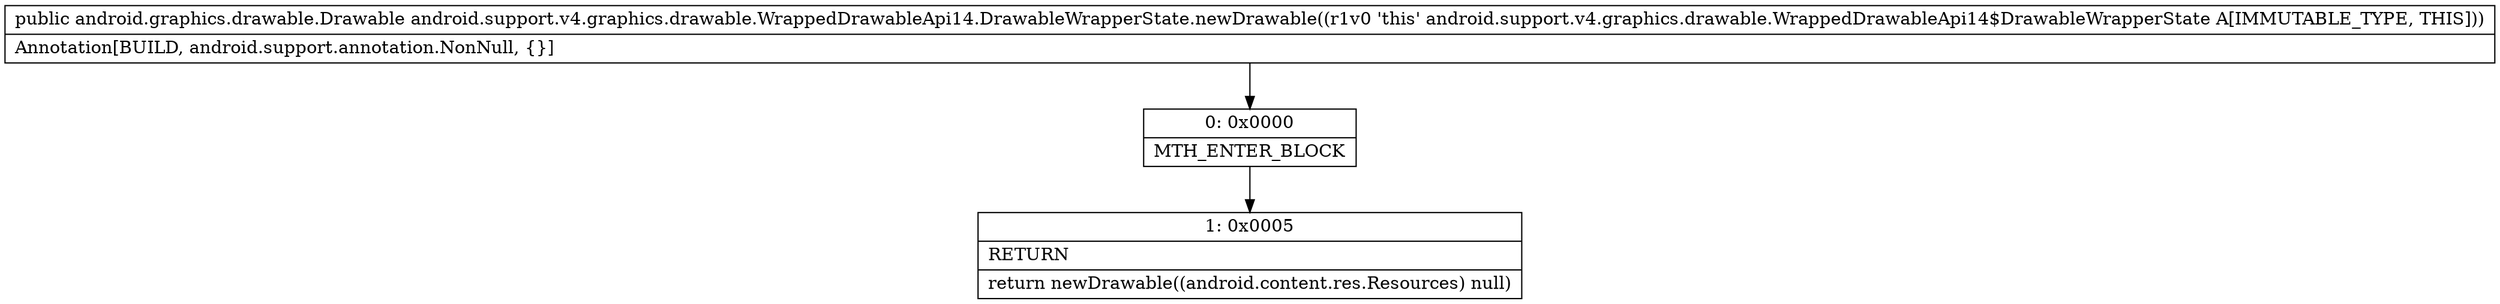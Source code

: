 digraph "CFG forandroid.support.v4.graphics.drawable.WrappedDrawableApi14.DrawableWrapperState.newDrawable()Landroid\/graphics\/drawable\/Drawable;" {
Node_0 [shape=record,label="{0\:\ 0x0000|MTH_ENTER_BLOCK\l}"];
Node_1 [shape=record,label="{1\:\ 0x0005|RETURN\l|return newDrawable((android.content.res.Resources) null)\l}"];
MethodNode[shape=record,label="{public android.graphics.drawable.Drawable android.support.v4.graphics.drawable.WrappedDrawableApi14.DrawableWrapperState.newDrawable((r1v0 'this' android.support.v4.graphics.drawable.WrappedDrawableApi14$DrawableWrapperState A[IMMUTABLE_TYPE, THIS]))  | Annotation[BUILD, android.support.annotation.NonNull, \{\}]\l}"];
MethodNode -> Node_0;
Node_0 -> Node_1;
}

